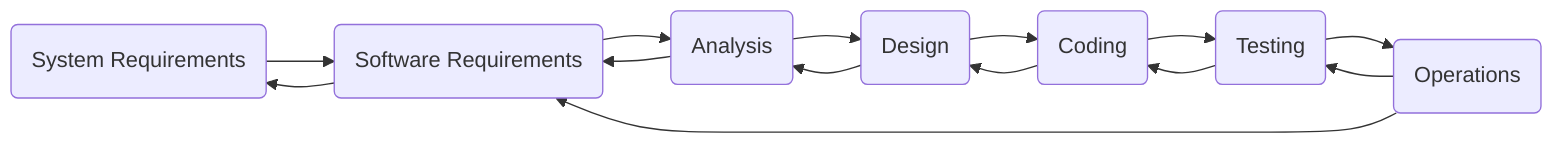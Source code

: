 flowchart LR
    S(System Requirements) 
    S --> R(Software Requirements)
    R --> S 
    R --> A(Analysis)
    A --> R
    A --> D(Design)
    D --> A
    D --> C(Coding)
    C --> D
    C --> T(Testing)
    T --> C
    T --> O(Operations)
    O --> T
    O --> R